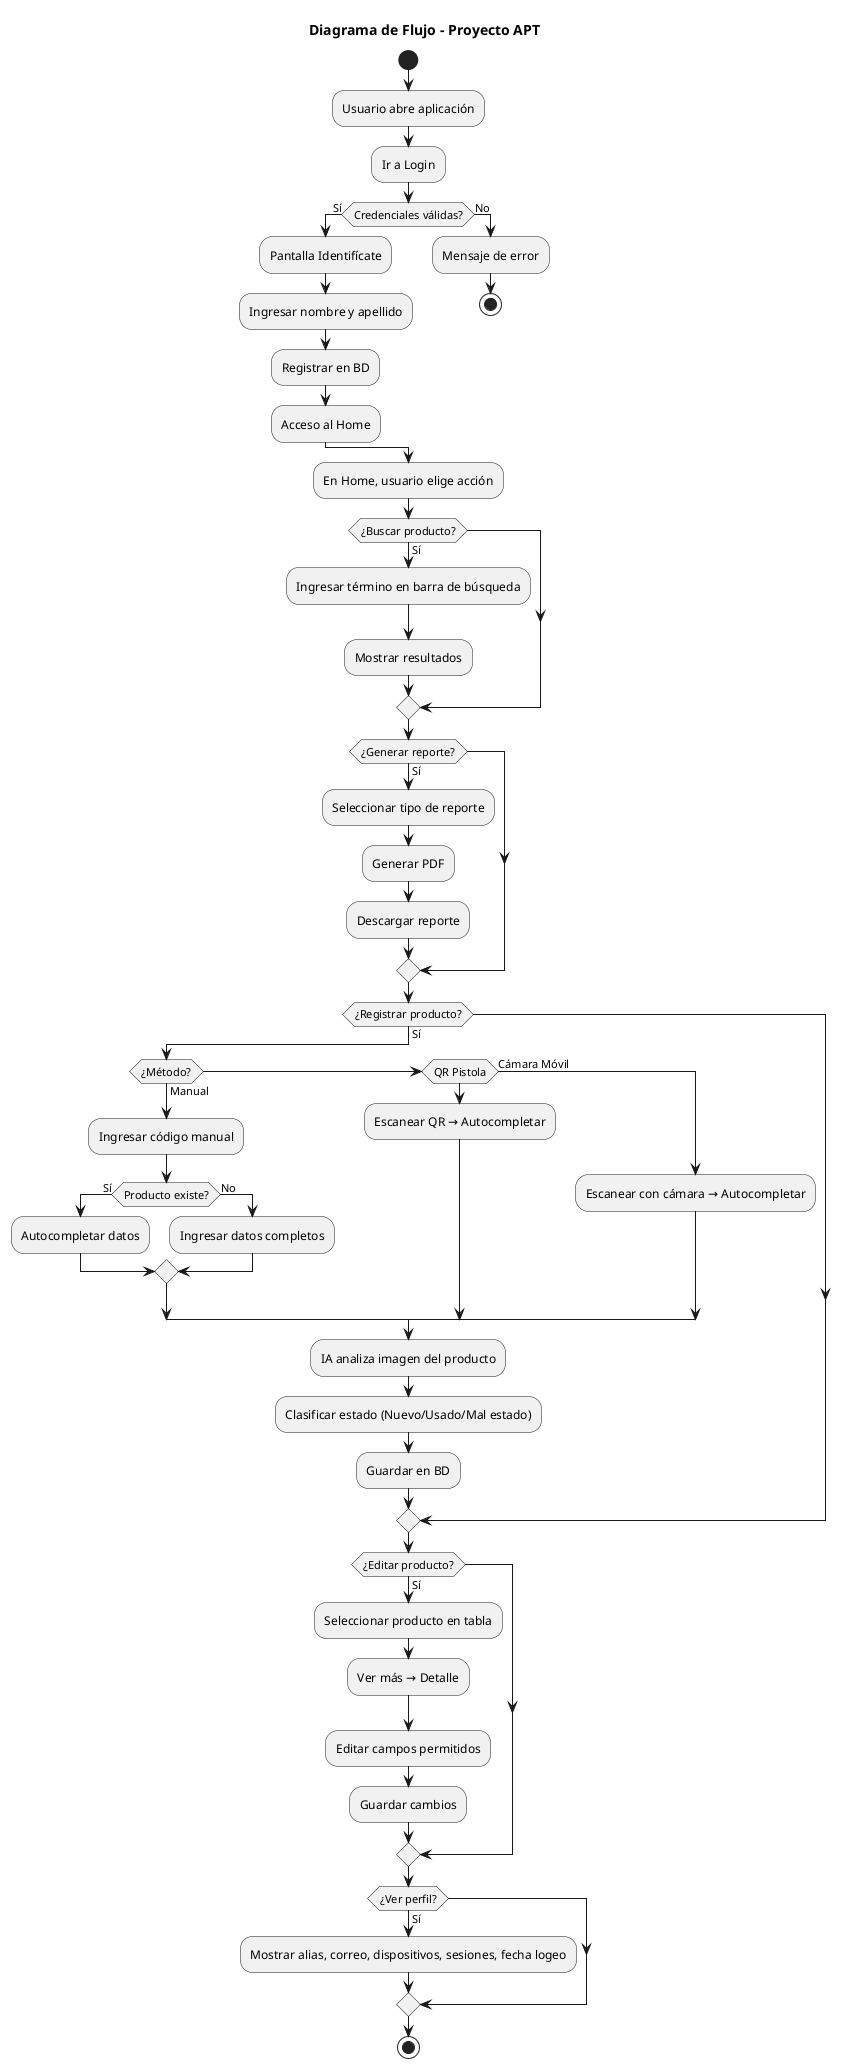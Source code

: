 @startuml Diagrama_de_flujo
title Diagrama de Flujo - Proyecto APT

start
:Usuario abre aplicación;
:Ir a Login;

if (Credenciales válidas?) then (Sí)
    :Pantalla Identifícate;
    :Ingresar nombre y apellido;
    :Registrar en BD;
    :Acceso al Home;
else (No)
    :Mensaje de error;
    stop
endif

:En Home, usuario elige acción;

if (¿Buscar producto?) then (Sí)
    :Ingresar término en barra de búsqueda;
    :Mostrar resultados;
endif

if (¿Generar reporte?) then (Sí)
    :Seleccionar tipo de reporte;
    :Generar PDF;
    :Descargar reporte;
endif

if (¿Registrar producto?) then (Sí)
    if (¿Método?) then (Manual)
        :Ingresar código manual;
        if (Producto existe?) then (Sí)
            :Autocompletar datos;
        else (No)
            :Ingresar datos completos;
        endif
    elseif (QR Pistola)
        :Escanear QR → Autocompletar;
    else (Cámara Móvil)
        :Escanear con cámara → Autocompletar;
    endif

    :IA analiza imagen del producto;
    :Clasificar estado (Nuevo/Usado/Mal estado);
    :Guardar en BD;
endif

if (¿Editar producto?) then (Sí)
    :Seleccionar producto en tabla;
    :Ver más → Detalle;
    :Editar campos permitidos;
    :Guardar cambios;
endif

if (¿Ver perfil?) then (Sí)
    :Mostrar alias, correo, dispositivos, sesiones, fecha logeo;
endif

stop
@enduml